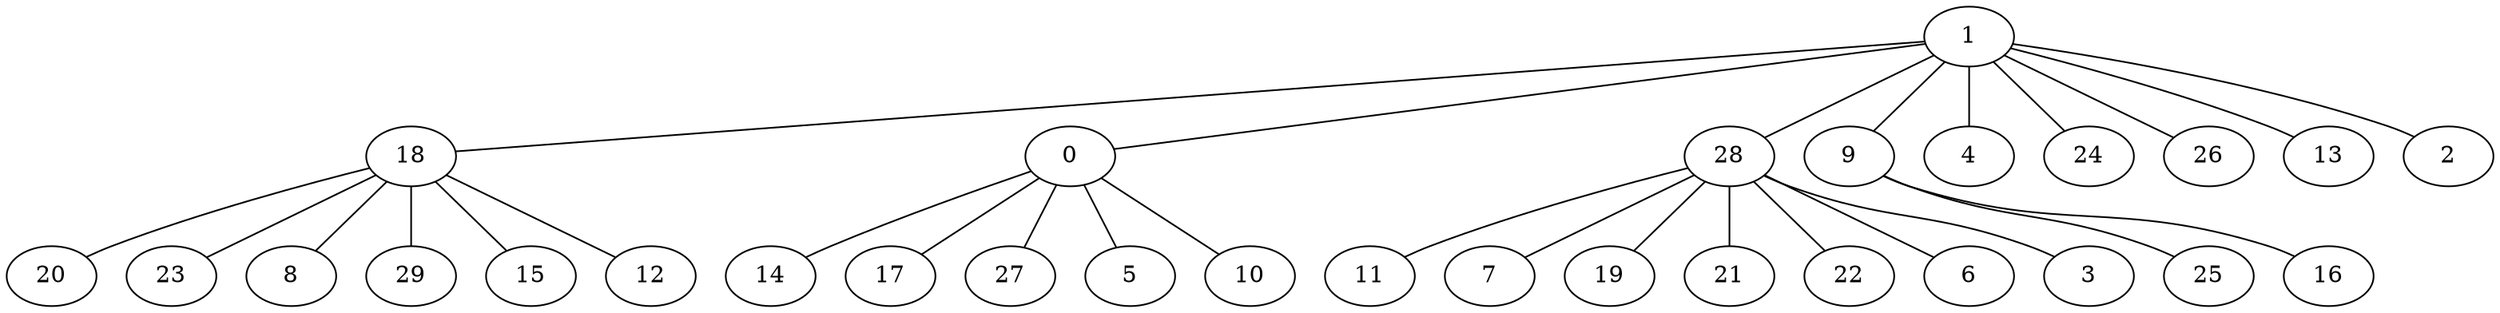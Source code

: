 strict graph G {
1;
18;
0;
28;
9;
4;
24;
26;
13;
2;
20;
23;
8;
29;
15;
12;
14;
17;
27;
5;
10;
11;
7;
19;
21;
22;
6;
3;
25;
16;
1 -- 24;
0 -- 10;
28 -- 7;
1 -- 28;
18 -- 8;
18 -- 20;
28 -- 22;
0 -- 14;
1 -- 4;
1 -- 26;
28 -- 19;
28 -- 21;
9 -- 25;
1 -- 18;
18 -- 12;
28 -- 3;
18 -- 29;
1 -- 9;
28 -- 11;
18 -- 15;
1 -- 2;
9 -- 16;
1 -- 13;
0 -- 17;
1 -- 0;
28 -- 6;
18 -- 23;
0 -- 5;
0 -- 27;
}
